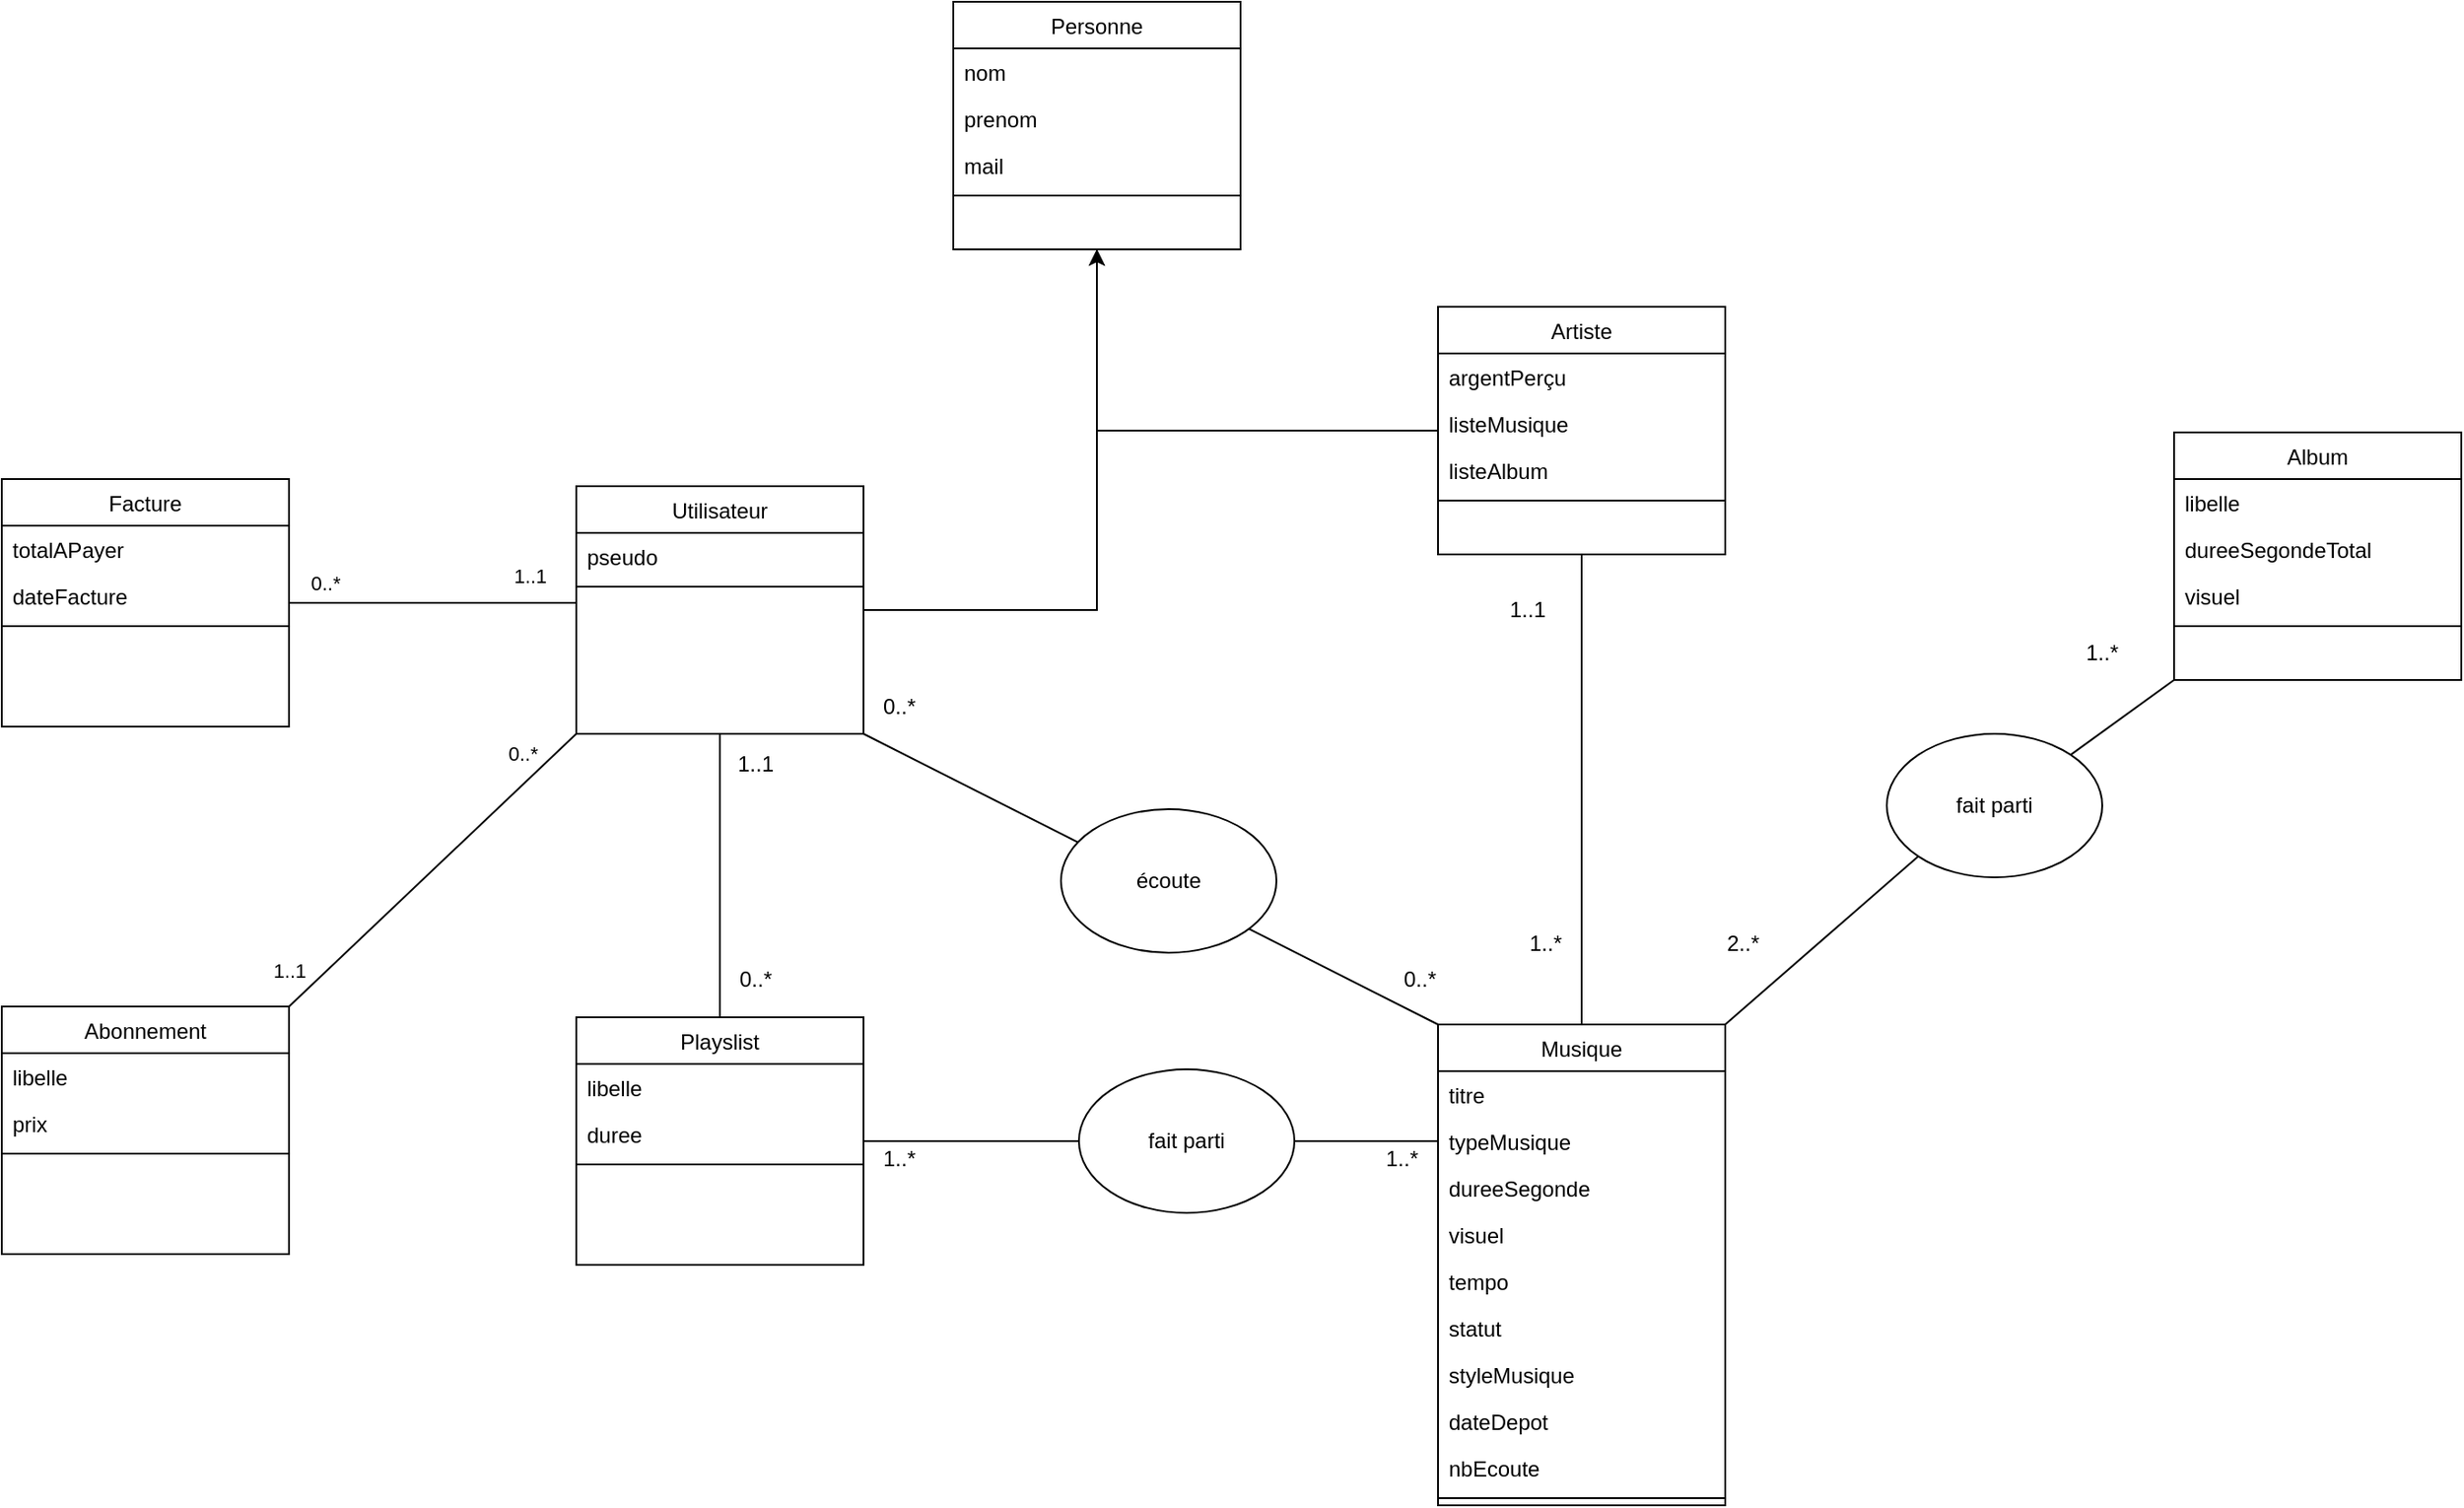 <mxfile version="22.0.2" type="device">
  <diagram id="C5RBs43oDa-KdzZeNtuy" name="Page-1">
    <mxGraphModel dx="2062" dy="1900" grid="1" gridSize="10" guides="1" tooltips="1" connect="1" arrows="1" fold="1" page="1" pageScale="1" pageWidth="827" pageHeight="1169" math="0" shadow="0">
      <root>
        <mxCell id="WIyWlLk6GJQsqaUBKTNV-0" />
        <mxCell id="WIyWlLk6GJQsqaUBKTNV-1" parent="WIyWlLk6GJQsqaUBKTNV-0" />
        <mxCell id="CbtVg59fn4FC0gSJsph7-6" style="edgeStyle=orthogonalEdgeStyle;rounded=0;orthogonalLoop=1;jettySize=auto;html=1;" edge="1" parent="WIyWlLk6GJQsqaUBKTNV-1" source="zkfFHV4jXpPFQw0GAbJ--17" target="CbtVg59fn4FC0gSJsph7-0">
          <mxGeometry relative="1" as="geometry" />
        </mxCell>
        <mxCell id="zkfFHV4jXpPFQw0GAbJ--17" value="Artiste" style="swimlane;fontStyle=0;align=center;verticalAlign=top;childLayout=stackLayout;horizontal=1;startSize=26;horizontalStack=0;resizeParent=1;resizeLast=0;collapsible=1;marginBottom=0;rounded=0;shadow=0;strokeWidth=1;" parent="WIyWlLk6GJQsqaUBKTNV-1" vertex="1">
          <mxGeometry x="120" y="-270" width="160" height="138" as="geometry">
            <mxRectangle x="550" y="140" width="160" height="26" as="alternateBounds" />
          </mxGeometry>
        </mxCell>
        <mxCell id="CbtVg59fn4FC0gSJsph7-14" value="argentPerçu" style="text;align=left;verticalAlign=top;spacingLeft=4;spacingRight=4;overflow=hidden;rotatable=0;points=[[0,0.5],[1,0.5]];portConstraint=eastwest;rounded=0;shadow=0;html=0;" vertex="1" parent="zkfFHV4jXpPFQw0GAbJ--17">
          <mxGeometry y="26" width="160" height="26" as="geometry" />
        </mxCell>
        <mxCell id="cnA_afTOnq4rsnSY1TX2-30" value="listeMusique" style="text;align=left;verticalAlign=top;spacingLeft=4;spacingRight=4;overflow=hidden;rotatable=0;points=[[0,0.5],[1,0.5]];portConstraint=eastwest;rounded=0;shadow=0;html=0;" parent="zkfFHV4jXpPFQw0GAbJ--17" vertex="1">
          <mxGeometry y="52" width="160" height="26" as="geometry" />
        </mxCell>
        <mxCell id="CbtVg59fn4FC0gSJsph7-15" value="listeAlbum" style="text;align=left;verticalAlign=top;spacingLeft=4;spacingRight=4;overflow=hidden;rotatable=0;points=[[0,0.5],[1,0.5]];portConstraint=eastwest;rounded=0;shadow=0;html=0;" vertex="1" parent="zkfFHV4jXpPFQw0GAbJ--17">
          <mxGeometry y="78" width="160" height="26" as="geometry" />
        </mxCell>
        <mxCell id="zkfFHV4jXpPFQw0GAbJ--23" value="" style="line;html=1;strokeWidth=1;align=left;verticalAlign=middle;spacingTop=-1;spacingLeft=3;spacingRight=3;rotatable=0;labelPosition=right;points=[];portConstraint=eastwest;" parent="zkfFHV4jXpPFQw0GAbJ--17" vertex="1">
          <mxGeometry y="104" width="160" height="8" as="geometry" />
        </mxCell>
        <mxCell id="cnA_afTOnq4rsnSY1TX2-0" value="Musique" style="swimlane;fontStyle=0;align=center;verticalAlign=top;childLayout=stackLayout;horizontal=1;startSize=26;horizontalStack=0;resizeParent=1;resizeLast=0;collapsible=1;marginBottom=0;rounded=0;shadow=0;strokeWidth=1;" parent="WIyWlLk6GJQsqaUBKTNV-1" vertex="1">
          <mxGeometry x="120" y="130" width="160" height="268" as="geometry">
            <mxRectangle x="550" y="140" width="160" height="26" as="alternateBounds" />
          </mxGeometry>
        </mxCell>
        <mxCell id="cnA_afTOnq4rsnSY1TX2-2" value="titre" style="text;align=left;verticalAlign=top;spacingLeft=4;spacingRight=4;overflow=hidden;rotatable=0;points=[[0,0.5],[1,0.5]];portConstraint=eastwest;rounded=0;shadow=0;html=0;" parent="cnA_afTOnq4rsnSY1TX2-0" vertex="1">
          <mxGeometry y="26" width="160" height="26" as="geometry" />
        </mxCell>
        <mxCell id="cnA_afTOnq4rsnSY1TX2-18" value="typeMusique" style="text;align=left;verticalAlign=top;spacingLeft=4;spacingRight=4;overflow=hidden;rotatable=0;points=[[0,0.5],[1,0.5]];portConstraint=eastwest;rounded=0;shadow=0;html=0;" parent="cnA_afTOnq4rsnSY1TX2-0" vertex="1">
          <mxGeometry y="52" width="160" height="26" as="geometry" />
        </mxCell>
        <mxCell id="cnA_afTOnq4rsnSY1TX2-3" value="dureeSegonde" style="text;align=left;verticalAlign=top;spacingLeft=4;spacingRight=4;overflow=hidden;rotatable=0;points=[[0,0.5],[1,0.5]];portConstraint=eastwest;rounded=0;shadow=0;html=0;" parent="cnA_afTOnq4rsnSY1TX2-0" vertex="1">
          <mxGeometry y="78" width="160" height="26" as="geometry" />
        </mxCell>
        <mxCell id="cnA_afTOnq4rsnSY1TX2-26" value="visuel" style="text;align=left;verticalAlign=top;spacingLeft=4;spacingRight=4;overflow=hidden;rotatable=0;points=[[0,0.5],[1,0.5]];portConstraint=eastwest;rounded=0;shadow=0;html=0;" parent="cnA_afTOnq4rsnSY1TX2-0" vertex="1">
          <mxGeometry y="104" width="160" height="26" as="geometry" />
        </mxCell>
        <mxCell id="cnA_afTOnq4rsnSY1TX2-27" value="tempo" style="text;align=left;verticalAlign=top;spacingLeft=4;spacingRight=4;overflow=hidden;rotatable=0;points=[[0,0.5],[1,0.5]];portConstraint=eastwest;rounded=0;shadow=0;html=0;" parent="cnA_afTOnq4rsnSY1TX2-0" vertex="1">
          <mxGeometry y="130" width="160" height="26" as="geometry" />
        </mxCell>
        <mxCell id="cnA_afTOnq4rsnSY1TX2-31" value="statut" style="text;align=left;verticalAlign=top;spacingLeft=4;spacingRight=4;overflow=hidden;rotatable=0;points=[[0,0.5],[1,0.5]];portConstraint=eastwest;rounded=0;shadow=0;html=0;" parent="cnA_afTOnq4rsnSY1TX2-0" vertex="1">
          <mxGeometry y="156" width="160" height="26" as="geometry" />
        </mxCell>
        <mxCell id="CbtVg59fn4FC0gSJsph7-19" value="styleMusique" style="text;align=left;verticalAlign=top;spacingLeft=4;spacingRight=4;overflow=hidden;rotatable=0;points=[[0,0.5],[1,0.5]];portConstraint=eastwest;rounded=0;shadow=0;html=0;" vertex="1" parent="cnA_afTOnq4rsnSY1TX2-0">
          <mxGeometry y="182" width="160" height="26" as="geometry" />
        </mxCell>
        <mxCell id="CbtVg59fn4FC0gSJsph7-20" value="dateDepot" style="text;align=left;verticalAlign=top;spacingLeft=4;spacingRight=4;overflow=hidden;rotatable=0;points=[[0,0.5],[1,0.5]];portConstraint=eastwest;rounded=0;shadow=0;html=0;" vertex="1" parent="cnA_afTOnq4rsnSY1TX2-0">
          <mxGeometry y="208" width="160" height="26" as="geometry" />
        </mxCell>
        <mxCell id="cnA_afTOnq4rsnSY1TX2-71" value="nbEcoute" style="text;align=left;verticalAlign=top;spacingLeft=4;spacingRight=4;overflow=hidden;rotatable=0;points=[[0,0.5],[1,0.5]];portConstraint=eastwest;rounded=0;shadow=0;html=0;" parent="cnA_afTOnq4rsnSY1TX2-0" vertex="1">
          <mxGeometry y="234" width="160" height="26" as="geometry" />
        </mxCell>
        <mxCell id="cnA_afTOnq4rsnSY1TX2-4" value="" style="line;html=1;strokeWidth=1;align=left;verticalAlign=middle;spacingTop=-1;spacingLeft=3;spacingRight=3;rotatable=0;labelPosition=right;points=[];portConstraint=eastwest;" parent="cnA_afTOnq4rsnSY1TX2-0" vertex="1">
          <mxGeometry y="260" width="160" height="8" as="geometry" />
        </mxCell>
        <mxCell id="cnA_afTOnq4rsnSY1TX2-11" value="" style="endArrow=none;html=1;rounded=0;entryX=0.5;entryY=1;entryDx=0;entryDy=0;exitX=0.5;exitY=0;exitDx=0;exitDy=0;" parent="WIyWlLk6GJQsqaUBKTNV-1" source="cnA_afTOnq4rsnSY1TX2-0" target="zkfFHV4jXpPFQw0GAbJ--17" edge="1">
          <mxGeometry width="50" height="50" relative="1" as="geometry">
            <mxPoint x="210" y="370" as="sourcePoint" />
            <mxPoint x="210" y="250" as="targetPoint" />
          </mxGeometry>
        </mxCell>
        <mxCell id="cnA_afTOnq4rsnSY1TX2-17" value="" style="endArrow=none;html=1;rounded=0;entryX=0;entryY=1;entryDx=0;entryDy=0;exitX=1;exitY=0;exitDx=0;exitDy=0;" parent="WIyWlLk6GJQsqaUBKTNV-1" source="cnA_afTOnq4rsnSY1TX2-69" target="cnA_afTOnq4rsnSY1TX2-12" edge="1">
          <mxGeometry width="50" height="50" relative="1" as="geometry">
            <mxPoint x="390" y="190" as="sourcePoint" />
            <mxPoint x="440" y="140" as="targetPoint" />
          </mxGeometry>
        </mxCell>
        <mxCell id="cnA_afTOnq4rsnSY1TX2-20" value="Playslist" style="swimlane;fontStyle=0;align=center;verticalAlign=top;childLayout=stackLayout;horizontal=1;startSize=26;horizontalStack=0;resizeParent=1;resizeLast=0;collapsible=1;marginBottom=0;rounded=0;shadow=0;strokeWidth=1;" parent="WIyWlLk6GJQsqaUBKTNV-1" vertex="1">
          <mxGeometry x="-360" y="126" width="160" height="138" as="geometry">
            <mxRectangle x="550" y="140" width="160" height="26" as="alternateBounds" />
          </mxGeometry>
        </mxCell>
        <mxCell id="cnA_afTOnq4rsnSY1TX2-22" value="libelle" style="text;align=left;verticalAlign=top;spacingLeft=4;spacingRight=4;overflow=hidden;rotatable=0;points=[[0,0.5],[1,0.5]];portConstraint=eastwest;rounded=0;shadow=0;html=0;" parent="cnA_afTOnq4rsnSY1TX2-20" vertex="1">
          <mxGeometry y="26" width="160" height="26" as="geometry" />
        </mxCell>
        <mxCell id="cnA_afTOnq4rsnSY1TX2-24" value="duree" style="text;align=left;verticalAlign=top;spacingLeft=4;spacingRight=4;overflow=hidden;rotatable=0;points=[[0,0.5],[1,0.5]];portConstraint=eastwest;rounded=0;shadow=0;html=0;" parent="cnA_afTOnq4rsnSY1TX2-20" vertex="1">
          <mxGeometry y="52" width="160" height="26" as="geometry" />
        </mxCell>
        <mxCell id="cnA_afTOnq4rsnSY1TX2-25" value="" style="line;html=1;strokeWidth=1;align=left;verticalAlign=middle;spacingTop=-1;spacingLeft=3;spacingRight=3;rotatable=0;labelPosition=right;points=[];portConstraint=eastwest;" parent="cnA_afTOnq4rsnSY1TX2-20" vertex="1">
          <mxGeometry y="78" width="160" height="8" as="geometry" />
        </mxCell>
        <mxCell id="cnA_afTOnq4rsnSY1TX2-29" value="" style="endArrow=none;html=1;rounded=0;exitX=1;exitY=0.5;exitDx=0;exitDy=0;entryX=0;entryY=0.5;entryDx=0;entryDy=0;" parent="WIyWlLk6GJQsqaUBKTNV-1" source="cnA_afTOnq4rsnSY1TX2-68" target="cnA_afTOnq4rsnSY1TX2-18" edge="1">
          <mxGeometry width="50" height="50" relative="1" as="geometry">
            <mxPoint x="80" y="350" as="sourcePoint" />
            <mxPoint x="120" y="160" as="targetPoint" />
          </mxGeometry>
        </mxCell>
        <mxCell id="CbtVg59fn4FC0gSJsph7-5" style="edgeStyle=orthogonalEdgeStyle;rounded=0;orthogonalLoop=1;jettySize=auto;html=1;" edge="1" parent="WIyWlLk6GJQsqaUBKTNV-1" source="cnA_afTOnq4rsnSY1TX2-32" target="CbtVg59fn4FC0gSJsph7-0">
          <mxGeometry relative="1" as="geometry" />
        </mxCell>
        <mxCell id="cnA_afTOnq4rsnSY1TX2-32" value="Utilisateur" style="swimlane;fontStyle=0;align=center;verticalAlign=top;childLayout=stackLayout;horizontal=1;startSize=26;horizontalStack=0;resizeParent=1;resizeLast=0;collapsible=1;marginBottom=0;rounded=0;shadow=0;strokeWidth=1;" parent="WIyWlLk6GJQsqaUBKTNV-1" vertex="1">
          <mxGeometry x="-360" y="-170" width="160" height="138" as="geometry">
            <mxRectangle x="550" y="140" width="160" height="26" as="alternateBounds" />
          </mxGeometry>
        </mxCell>
        <mxCell id="cnA_afTOnq4rsnSY1TX2-34" value="pseudo" style="text;align=left;verticalAlign=top;spacingLeft=4;spacingRight=4;overflow=hidden;rotatable=0;points=[[0,0.5],[1,0.5]];portConstraint=eastwest;rounded=0;shadow=0;html=0;" parent="cnA_afTOnq4rsnSY1TX2-32" vertex="1">
          <mxGeometry y="26" width="160" height="26" as="geometry" />
        </mxCell>
        <mxCell id="cnA_afTOnq4rsnSY1TX2-37" value="" style="line;html=1;strokeWidth=1;align=left;verticalAlign=middle;spacingTop=-1;spacingLeft=3;spacingRight=3;rotatable=0;labelPosition=right;points=[];portConstraint=eastwest;" parent="cnA_afTOnq4rsnSY1TX2-32" vertex="1">
          <mxGeometry y="52" width="160" height="8" as="geometry" />
        </mxCell>
        <mxCell id="cnA_afTOnq4rsnSY1TX2-38" value="" style="endArrow=none;html=1;rounded=0;entryX=1;entryY=1;entryDx=0;entryDy=0;exitX=0;exitY=0;exitDx=0;exitDy=0;" parent="WIyWlLk6GJQsqaUBKTNV-1" source="cnA_afTOnq4rsnSY1TX2-0" target="cnA_afTOnq4rsnSY1TX2-32" edge="1">
          <mxGeometry width="50" height="50" relative="1" as="geometry">
            <mxPoint x="70" y="110" as="sourcePoint" />
            <mxPoint x="120" y="60" as="targetPoint" />
          </mxGeometry>
        </mxCell>
        <mxCell id="cnA_afTOnq4rsnSY1TX2-39" value="" style="endArrow=none;html=1;rounded=0;entryX=0.5;entryY=1;entryDx=0;entryDy=0;exitX=0.5;exitY=0;exitDx=0;exitDy=0;" parent="WIyWlLk6GJQsqaUBKTNV-1" source="cnA_afTOnq4rsnSY1TX2-20" target="cnA_afTOnq4rsnSY1TX2-32" edge="1">
          <mxGeometry width="50" height="50" relative="1" as="geometry">
            <mxPoint x="70" y="110" as="sourcePoint" />
            <mxPoint x="120" y="60" as="targetPoint" />
          </mxGeometry>
        </mxCell>
        <mxCell id="cnA_afTOnq4rsnSY1TX2-40" value="1..1" style="text;html=1;strokeColor=none;fillColor=none;align=center;verticalAlign=middle;whiteSpace=wrap;rounded=0;" parent="WIyWlLk6GJQsqaUBKTNV-1" vertex="1">
          <mxGeometry x="-280" y="-30" width="40" height="30" as="geometry" />
        </mxCell>
        <mxCell id="cnA_afTOnq4rsnSY1TX2-42" value="0..*" style="text;html=1;strokeColor=none;fillColor=none;align=center;verticalAlign=middle;whiteSpace=wrap;rounded=0;" parent="WIyWlLk6GJQsqaUBKTNV-1" vertex="1">
          <mxGeometry x="-280" y="90" width="40" height="30" as="geometry" />
        </mxCell>
        <mxCell id="cnA_afTOnq4rsnSY1TX2-43" value="1..*" style="text;html=1;strokeColor=none;fillColor=none;align=center;verticalAlign=middle;whiteSpace=wrap;rounded=0;" parent="WIyWlLk6GJQsqaUBKTNV-1" vertex="1">
          <mxGeometry x="80" y="190" width="40" height="30" as="geometry" />
        </mxCell>
        <mxCell id="cnA_afTOnq4rsnSY1TX2-44" value="1..*" style="text;html=1;strokeColor=none;fillColor=none;align=center;verticalAlign=middle;whiteSpace=wrap;rounded=0;" parent="WIyWlLk6GJQsqaUBKTNV-1" vertex="1">
          <mxGeometry x="-200" y="190" width="40" height="30" as="geometry" />
        </mxCell>
        <mxCell id="cnA_afTOnq4rsnSY1TX2-58" value="1..*" style="text;html=1;strokeColor=none;fillColor=none;align=center;verticalAlign=middle;whiteSpace=wrap;rounded=0;" parent="WIyWlLk6GJQsqaUBKTNV-1" vertex="1">
          <mxGeometry x="470" y="-92" width="40" height="30" as="geometry" />
        </mxCell>
        <mxCell id="cnA_afTOnq4rsnSY1TX2-59" value="2..*" style="text;html=1;strokeColor=none;fillColor=none;align=center;verticalAlign=middle;whiteSpace=wrap;rounded=0;" parent="WIyWlLk6GJQsqaUBKTNV-1" vertex="1">
          <mxGeometry x="270" y="70" width="40" height="30" as="geometry" />
        </mxCell>
        <mxCell id="cnA_afTOnq4rsnSY1TX2-62" value="1..1" style="text;html=1;strokeColor=none;fillColor=none;align=center;verticalAlign=middle;whiteSpace=wrap;rounded=0;" parent="WIyWlLk6GJQsqaUBKTNV-1" vertex="1">
          <mxGeometry x="150" y="-116" width="40" height="30" as="geometry" />
        </mxCell>
        <mxCell id="cnA_afTOnq4rsnSY1TX2-64" value="1..*" style="text;html=1;strokeColor=none;fillColor=none;align=center;verticalAlign=middle;whiteSpace=wrap;rounded=0;" parent="WIyWlLk6GJQsqaUBKTNV-1" vertex="1">
          <mxGeometry x="160" y="70" width="40" height="30" as="geometry" />
        </mxCell>
        <mxCell id="cnA_afTOnq4rsnSY1TX2-65" value="0..*" style="text;html=1;strokeColor=none;fillColor=none;align=center;verticalAlign=middle;whiteSpace=wrap;rounded=0;" parent="WIyWlLk6GJQsqaUBKTNV-1" vertex="1">
          <mxGeometry x="90" y="90" width="40" height="30" as="geometry" />
        </mxCell>
        <mxCell id="cnA_afTOnq4rsnSY1TX2-66" value="0..*" style="text;html=1;strokeColor=none;fillColor=none;align=center;verticalAlign=middle;whiteSpace=wrap;rounded=0;" parent="WIyWlLk6GJQsqaUBKTNV-1" vertex="1">
          <mxGeometry x="-200" y="-62" width="40" height="30" as="geometry" />
        </mxCell>
        <mxCell id="cnA_afTOnq4rsnSY1TX2-67" value="écoute" style="ellipse;whiteSpace=wrap;html=1;" parent="WIyWlLk6GJQsqaUBKTNV-1" vertex="1">
          <mxGeometry x="-90" y="10" width="120" height="80" as="geometry" />
        </mxCell>
        <mxCell id="cnA_afTOnq4rsnSY1TX2-12" value="Album" style="swimlane;fontStyle=0;align=center;verticalAlign=top;childLayout=stackLayout;horizontal=1;startSize=26;horizontalStack=0;resizeParent=1;resizeLast=0;collapsible=1;marginBottom=0;rounded=0;shadow=0;strokeWidth=1;" parent="WIyWlLk6GJQsqaUBKTNV-1" vertex="1">
          <mxGeometry x="530" y="-200" width="160" height="138" as="geometry">
            <mxRectangle x="550" y="140" width="160" height="26" as="alternateBounds" />
          </mxGeometry>
        </mxCell>
        <mxCell id="cnA_afTOnq4rsnSY1TX2-14" value="libelle" style="text;align=left;verticalAlign=top;spacingLeft=4;spacingRight=4;overflow=hidden;rotatable=0;points=[[0,0.5],[1,0.5]];portConstraint=eastwest;rounded=0;shadow=0;html=0;" parent="cnA_afTOnq4rsnSY1TX2-12" vertex="1">
          <mxGeometry y="26" width="160" height="26" as="geometry" />
        </mxCell>
        <mxCell id="cnA_afTOnq4rsnSY1TX2-15" value="dureeSegondeTotal" style="text;align=left;verticalAlign=top;spacingLeft=4;spacingRight=4;overflow=hidden;rotatable=0;points=[[0,0.5],[1,0.5]];portConstraint=eastwest;rounded=0;shadow=0;html=0;" parent="cnA_afTOnq4rsnSY1TX2-12" vertex="1">
          <mxGeometry y="52" width="160" height="26" as="geometry" />
        </mxCell>
        <mxCell id="cnA_afTOnq4rsnSY1TX2-28" value="visuel" style="text;align=left;verticalAlign=top;spacingLeft=4;spacingRight=4;overflow=hidden;rotatable=0;points=[[0,0.5],[1,0.5]];portConstraint=eastwest;rounded=0;shadow=0;html=0;" parent="cnA_afTOnq4rsnSY1TX2-12" vertex="1">
          <mxGeometry y="78" width="160" height="26" as="geometry" />
        </mxCell>
        <mxCell id="cnA_afTOnq4rsnSY1TX2-16" value="" style="line;html=1;strokeWidth=1;align=left;verticalAlign=middle;spacingTop=-1;spacingLeft=3;spacingRight=3;rotatable=0;labelPosition=right;points=[];portConstraint=eastwest;" parent="cnA_afTOnq4rsnSY1TX2-12" vertex="1">
          <mxGeometry y="104" width="160" height="8" as="geometry" />
        </mxCell>
        <mxCell id="cnA_afTOnq4rsnSY1TX2-70" value="" style="endArrow=none;html=1;rounded=0;entryX=0;entryY=1;entryDx=0;entryDy=0;exitX=1;exitY=0;exitDx=0;exitDy=0;" parent="WIyWlLk6GJQsqaUBKTNV-1" source="cnA_afTOnq4rsnSY1TX2-0" target="cnA_afTOnq4rsnSY1TX2-69" edge="1">
          <mxGeometry width="50" height="50" relative="1" as="geometry">
            <mxPoint x="200" y="120" as="sourcePoint" />
            <mxPoint x="200" y="-142" as="targetPoint" />
          </mxGeometry>
        </mxCell>
        <mxCell id="cnA_afTOnq4rsnSY1TX2-69" value="fait parti" style="ellipse;whiteSpace=wrap;html=1;" parent="WIyWlLk6GJQsqaUBKTNV-1" vertex="1">
          <mxGeometry x="370" y="-32" width="120" height="80" as="geometry" />
        </mxCell>
        <mxCell id="cnA_afTOnq4rsnSY1TX2-74" value="Facture" style="swimlane;fontStyle=0;align=center;verticalAlign=top;childLayout=stackLayout;horizontal=1;startSize=26;horizontalStack=0;resizeParent=1;resizeLast=0;collapsible=1;marginBottom=0;rounded=0;shadow=0;strokeWidth=1;" parent="WIyWlLk6GJQsqaUBKTNV-1" vertex="1">
          <mxGeometry x="-680" y="-174" width="160" height="138" as="geometry">
            <mxRectangle x="550" y="140" width="160" height="26" as="alternateBounds" />
          </mxGeometry>
        </mxCell>
        <mxCell id="cnA_afTOnq4rsnSY1TX2-76" value="totalAPayer" style="text;align=left;verticalAlign=top;spacingLeft=4;spacingRight=4;overflow=hidden;rotatable=0;points=[[0,0.5],[1,0.5]];portConstraint=eastwest;rounded=0;shadow=0;html=0;" parent="cnA_afTOnq4rsnSY1TX2-74" vertex="1">
          <mxGeometry y="26" width="160" height="26" as="geometry" />
        </mxCell>
        <mxCell id="CbtVg59fn4FC0gSJsph7-16" value="dateFacture" style="text;align=left;verticalAlign=top;spacingLeft=4;spacingRight=4;overflow=hidden;rotatable=0;points=[[0,0.5],[1,0.5]];portConstraint=eastwest;rounded=0;shadow=0;html=0;" vertex="1" parent="cnA_afTOnq4rsnSY1TX2-74">
          <mxGeometry y="52" width="160" height="26" as="geometry" />
        </mxCell>
        <mxCell id="cnA_afTOnq4rsnSY1TX2-77" value="" style="line;html=1;strokeWidth=1;align=left;verticalAlign=middle;spacingTop=-1;spacingLeft=3;spacingRight=3;rotatable=0;labelPosition=right;points=[];portConstraint=eastwest;" parent="cnA_afTOnq4rsnSY1TX2-74" vertex="1">
          <mxGeometry y="78" width="160" height="8" as="geometry" />
        </mxCell>
        <mxCell id="cnA_afTOnq4rsnSY1TX2-78" value="" style="endArrow=none;html=1;rounded=0;exitX=1;exitY=0.5;exitDx=0;exitDy=0;entryX=0;entryY=0.5;entryDx=0;entryDy=0;" parent="WIyWlLk6GJQsqaUBKTNV-1" source="cnA_afTOnq4rsnSY1TX2-74" edge="1">
          <mxGeometry width="50" height="50" relative="1" as="geometry">
            <mxPoint x="-300" y="80" as="sourcePoint" />
            <mxPoint x="-360" y="-105" as="targetPoint" />
          </mxGeometry>
        </mxCell>
        <mxCell id="CbtVg59fn4FC0gSJsph7-21" value="0..*" style="edgeLabel;html=1;align=center;verticalAlign=middle;resizable=0;points=[];" vertex="1" connectable="0" parent="cnA_afTOnq4rsnSY1TX2-78">
          <mxGeometry x="-0.707" y="2" relative="1" as="geometry">
            <mxPoint x="-4" y="-9" as="offset" />
          </mxGeometry>
        </mxCell>
        <mxCell id="CbtVg59fn4FC0gSJsph7-22" value="1..1" style="edgeLabel;html=1;align=center;verticalAlign=middle;resizable=0;points=[];" vertex="1" connectable="0" parent="cnA_afTOnq4rsnSY1TX2-78">
          <mxGeometry x="0.675" relative="1" as="geometry">
            <mxPoint y="-15" as="offset" />
          </mxGeometry>
        </mxCell>
        <mxCell id="cnA_afTOnq4rsnSY1TX2-79" value="Abonnement" style="swimlane;fontStyle=0;align=center;verticalAlign=top;childLayout=stackLayout;horizontal=1;startSize=26;horizontalStack=0;resizeParent=1;resizeLast=0;collapsible=1;marginBottom=0;rounded=0;shadow=0;strokeWidth=1;" parent="WIyWlLk6GJQsqaUBKTNV-1" vertex="1">
          <mxGeometry x="-680" y="120" width="160" height="138" as="geometry">
            <mxRectangle x="550" y="140" width="160" height="26" as="alternateBounds" />
          </mxGeometry>
        </mxCell>
        <mxCell id="cnA_afTOnq4rsnSY1TX2-80" value="libelle" style="text;align=left;verticalAlign=top;spacingLeft=4;spacingRight=4;overflow=hidden;rotatable=0;points=[[0,0.5],[1,0.5]];portConstraint=eastwest;rounded=0;shadow=0;html=0;" parent="cnA_afTOnq4rsnSY1TX2-79" vertex="1">
          <mxGeometry y="26" width="160" height="26" as="geometry" />
        </mxCell>
        <mxCell id="cnA_afTOnq4rsnSY1TX2-81" value="prix" style="text;align=left;verticalAlign=top;spacingLeft=4;spacingRight=4;overflow=hidden;rotatable=0;points=[[0,0.5],[1,0.5]];portConstraint=eastwest;rounded=0;shadow=0;html=0;" parent="cnA_afTOnq4rsnSY1TX2-79" vertex="1">
          <mxGeometry y="52" width="160" height="26" as="geometry" />
        </mxCell>
        <mxCell id="cnA_afTOnq4rsnSY1TX2-82" value="" style="line;html=1;strokeWidth=1;align=left;verticalAlign=middle;spacingTop=-1;spacingLeft=3;spacingRight=3;rotatable=0;labelPosition=right;points=[];portConstraint=eastwest;" parent="cnA_afTOnq4rsnSY1TX2-79" vertex="1">
          <mxGeometry y="78" width="160" height="8" as="geometry" />
        </mxCell>
        <mxCell id="cnA_afTOnq4rsnSY1TX2-83" value="" style="endArrow=none;html=1;rounded=0;exitX=1;exitY=0;exitDx=0;exitDy=0;entryX=0;entryY=1;entryDx=0;entryDy=0;" parent="WIyWlLk6GJQsqaUBKTNV-1" source="cnA_afTOnq4rsnSY1TX2-79" target="cnA_afTOnq4rsnSY1TX2-32" edge="1">
          <mxGeometry width="50" height="50" relative="1" as="geometry">
            <mxPoint x="-510" y="-95" as="sourcePoint" />
            <mxPoint x="-350" y="-95" as="targetPoint" />
          </mxGeometry>
        </mxCell>
        <mxCell id="CbtVg59fn4FC0gSJsph7-23" value="0..*" style="edgeLabel;html=1;align=center;verticalAlign=middle;resizable=0;points=[];" vertex="1" connectable="0" parent="cnA_afTOnq4rsnSY1TX2-83">
          <mxGeometry x="0.833" y="3" relative="1" as="geometry">
            <mxPoint x="-15" as="offset" />
          </mxGeometry>
        </mxCell>
        <mxCell id="CbtVg59fn4FC0gSJsph7-24" value="1..1" style="edgeLabel;html=1;align=center;verticalAlign=middle;resizable=0;points=[];" vertex="1" connectable="0" parent="cnA_afTOnq4rsnSY1TX2-83">
          <mxGeometry x="-0.811" y="2" relative="1" as="geometry">
            <mxPoint x="-14" y="-4" as="offset" />
          </mxGeometry>
        </mxCell>
        <mxCell id="CbtVg59fn4FC0gSJsph7-0" value="Personne" style="swimlane;fontStyle=0;align=center;verticalAlign=top;childLayout=stackLayout;horizontal=1;startSize=26;horizontalStack=0;resizeParent=1;resizeLast=0;collapsible=1;marginBottom=0;rounded=0;shadow=0;strokeWidth=1;" vertex="1" parent="WIyWlLk6GJQsqaUBKTNV-1">
          <mxGeometry x="-150" y="-440" width="160" height="138" as="geometry">
            <mxRectangle x="550" y="140" width="160" height="26" as="alternateBounds" />
          </mxGeometry>
        </mxCell>
        <mxCell id="CbtVg59fn4FC0gSJsph7-1" value="nom" style="text;align=left;verticalAlign=top;spacingLeft=4;spacingRight=4;overflow=hidden;rotatable=0;points=[[0,0.5],[1,0.5]];portConstraint=eastwest;rounded=0;shadow=0;html=0;" vertex="1" parent="CbtVg59fn4FC0gSJsph7-0">
          <mxGeometry y="26" width="160" height="26" as="geometry" />
        </mxCell>
        <mxCell id="CbtVg59fn4FC0gSJsph7-2" value="prenom" style="text;align=left;verticalAlign=top;spacingLeft=4;spacingRight=4;overflow=hidden;rotatable=0;points=[[0,0.5],[1,0.5]];portConstraint=eastwest;rounded=0;shadow=0;html=0;" vertex="1" parent="CbtVg59fn4FC0gSJsph7-0">
          <mxGeometry y="52" width="160" height="26" as="geometry" />
        </mxCell>
        <mxCell id="CbtVg59fn4FC0gSJsph7-3" value="mail" style="text;align=left;verticalAlign=top;spacingLeft=4;spacingRight=4;overflow=hidden;rotatable=0;points=[[0,0.5],[1,0.5]];portConstraint=eastwest;rounded=0;shadow=0;html=0;" vertex="1" parent="CbtVg59fn4FC0gSJsph7-0">
          <mxGeometry y="78" width="160" height="26" as="geometry" />
        </mxCell>
        <mxCell id="CbtVg59fn4FC0gSJsph7-4" value="" style="line;html=1;strokeWidth=1;align=left;verticalAlign=middle;spacingTop=-1;spacingLeft=3;spacingRight=3;rotatable=0;labelPosition=right;points=[];portConstraint=eastwest;" vertex="1" parent="CbtVg59fn4FC0gSJsph7-0">
          <mxGeometry y="104" width="160" height="8" as="geometry" />
        </mxCell>
        <mxCell id="CbtVg59fn4FC0gSJsph7-17" value="" style="endArrow=none;html=1;rounded=0;entryX=0;entryY=0.5;entryDx=0;entryDy=0;" edge="1" parent="WIyWlLk6GJQsqaUBKTNV-1" source="cnA_afTOnq4rsnSY1TX2-20" target="cnA_afTOnq4rsnSY1TX2-68">
          <mxGeometry width="50" height="50" relative="1" as="geometry">
            <mxPoint x="-200" y="190" as="sourcePoint" />
            <mxPoint x="120" y="195" as="targetPoint" />
          </mxGeometry>
        </mxCell>
        <mxCell id="cnA_afTOnq4rsnSY1TX2-68" value="fait parti" style="ellipse;whiteSpace=wrap;html=1;" parent="WIyWlLk6GJQsqaUBKTNV-1" vertex="1">
          <mxGeometry x="-80" y="155" width="120" height="80" as="geometry" />
        </mxCell>
      </root>
    </mxGraphModel>
  </diagram>
</mxfile>
